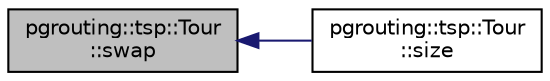 digraph "pgrouting::tsp::Tour::swap"
{
  edge [fontname="Helvetica",fontsize="10",labelfontname="Helvetica",labelfontsize="10"];
  node [fontname="Helvetica",fontsize="10",shape=record];
  rankdir="LR";
  Node26 [label="pgrouting::tsp::Tour\l::swap",height=0.2,width=0.4,color="black", fillcolor="grey75", style="filled", fontcolor="black"];
  Node26 -> Node27 [dir="back",color="midnightblue",fontsize="10",style="solid",fontname="Helvetica"];
  Node27 [label="pgrouting::tsp::Tour\l::size",height=0.2,width=0.4,color="black", fillcolor="white", style="filled",URL="$classpgrouting_1_1tsp_1_1Tour.html#a2bb38439f03bb69bc736bdef825d0d9a"];
}
